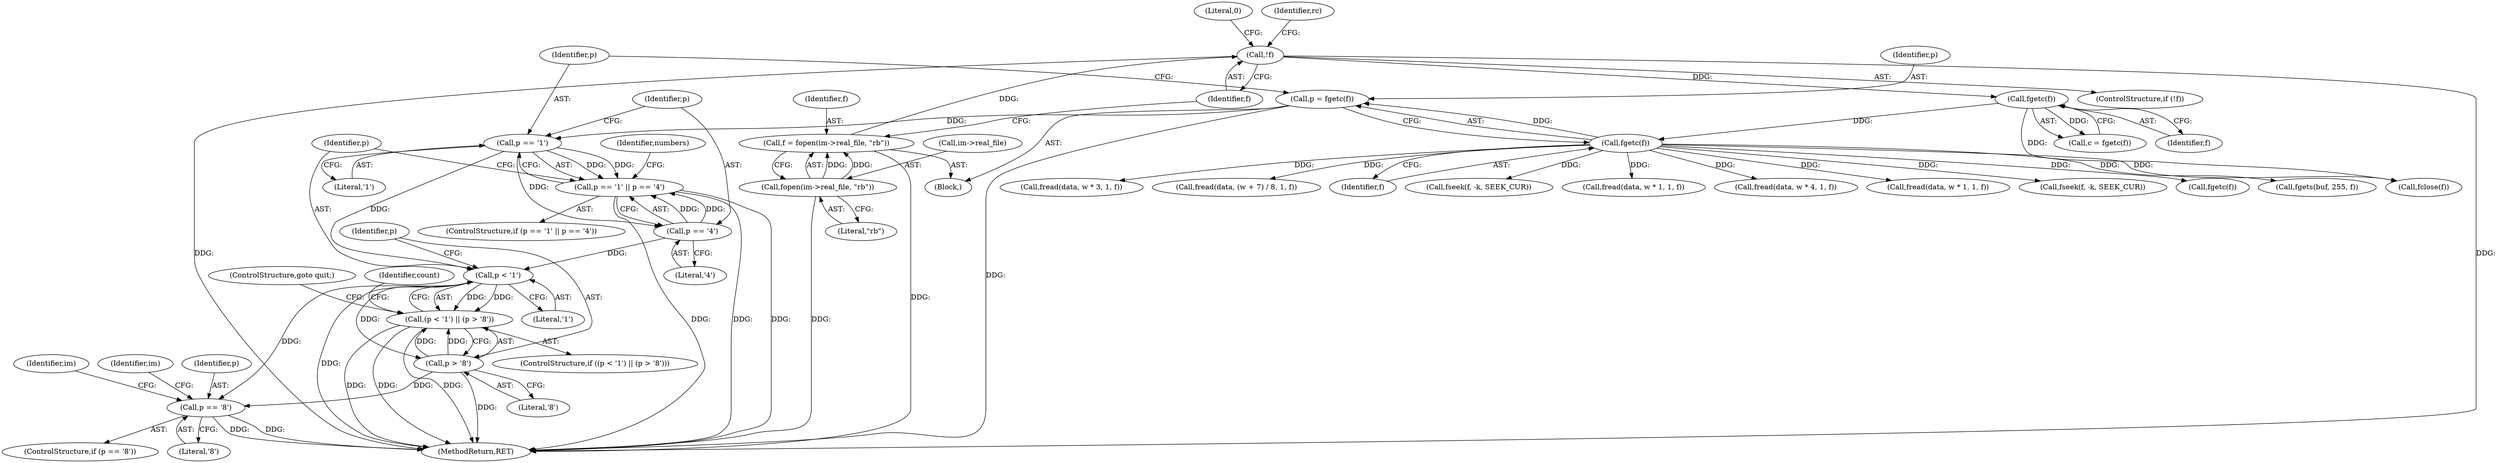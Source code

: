 digraph "0_enlightment_c21beaf1780cf3ca291735ae7d58a3dde63277a2@API" {
"1000199" [label="(Call,p = fgetc(f))"];
"1000201" [label="(Call,fgetc(f))"];
"1000192" [label="(Call,fgetc(f))"];
"1000183" [label="(Call,!f)"];
"1000175" [label="(Call,f = fopen(im->real_file, \"rb\"))"];
"1000177" [label="(Call,fopen(im->real_file, \"rb\"))"];
"1000205" [label="(Call,p == '1')"];
"1000204" [label="(Call,p == '1' || p == '4')"];
"1000208" [label="(Call,p == '4')"];
"1000216" [label="(Call,p < '1')"];
"1000215" [label="(Call,(p < '1') || (p > '8'))"];
"1000219" [label="(Call,p > '8')"];
"1000356" [label="(Call,p == '8')"];
"1000357" [label="(Identifier,p)"];
"1000367" [label="(Identifier,im)"];
"1001312" [label="(Call,fread(data, w * 3, 1, f))"];
"1001057" [label="(Call,fread(data, (w + 7) / 8, 1, f))"];
"1000178" [label="(Call,im->real_file)"];
"1000219" [label="(Call,p > '8')"];
"1000202" [label="(Identifier,f)"];
"1000216" [label="(Call,p < '1')"];
"1000207" [label="(Literal,'1')"];
"1000852" [label="(Call,fseek(f, -k, SEEK_CUR))"];
"1000200" [label="(Identifier,p)"];
"1000186" [label="(Literal,0)"];
"1001169" [label="(Call,fread(data, w * 1, 1, f))"];
"1001600" [label="(Call,fread(data, w * 4, 1, f))"];
"1000222" [label="(ControlStructure,goto quit;)"];
"1000182" [label="(ControlStructure,if (!f))"];
"1000134" [label="(Block,)"];
"1000224" [label="(Identifier,count)"];
"1000209" [label="(Identifier,p)"];
"1000221" [label="(Literal,'8')"];
"1000201" [label="(Call,fgetc(f))"];
"1000204" [label="(Call,p == '1' || p == '4')"];
"1000212" [label="(Identifier,numbers)"];
"1000208" [label="(Call,p == '4')"];
"1000217" [label="(Identifier,p)"];
"1001750" [label="(MethodReturn,RET)"];
"1000192" [label="(Call,fgetc(f))"];
"1000206" [label="(Identifier,p)"];
"1000218" [label="(Literal,'1')"];
"1000188" [label="(Identifier,rc)"];
"1000184" [label="(Identifier,f)"];
"1000214" [label="(ControlStructure,if ((p < '1') || (p > '8')))"];
"1000215" [label="(Call,(p < '1') || (p > '8'))"];
"1000358" [label="(Literal,'8')"];
"1000183" [label="(Call,!f)"];
"1000220" [label="(Identifier,p)"];
"1000355" [label="(ControlStructure,if (p == '8'))"];
"1001457" [label="(Call,fread(data, w * 1, 1, f))"];
"1001746" [label="(Call,fclose(f))"];
"1000203" [label="(ControlStructure,if (p == '1' || p == '4'))"];
"1000361" [label="(Identifier,im)"];
"1000181" [label="(Literal,\"rb\")"];
"1000176" [label="(Identifier,f)"];
"1000608" [label="(Call,fseek(f, -k, SEEK_CUR))"];
"1000190" [label="(Call,c = fgetc(f))"];
"1000233" [label="(Call,fgetc(f))"];
"1000210" [label="(Literal,'4')"];
"1000175" [label="(Call,f = fopen(im->real_file, \"rb\"))"];
"1000199" [label="(Call,p = fgetc(f))"];
"1000477" [label="(Call,fgets(buf, 255, f))"];
"1000193" [label="(Identifier,f)"];
"1000356" [label="(Call,p == '8')"];
"1000177" [label="(Call,fopen(im->real_file, \"rb\"))"];
"1000205" [label="(Call,p == '1')"];
"1000199" -> "1000134"  [label="AST: "];
"1000199" -> "1000201"  [label="CFG: "];
"1000200" -> "1000199"  [label="AST: "];
"1000201" -> "1000199"  [label="AST: "];
"1000206" -> "1000199"  [label="CFG: "];
"1000199" -> "1001750"  [label="DDG: "];
"1000201" -> "1000199"  [label="DDG: "];
"1000199" -> "1000205"  [label="DDG: "];
"1000201" -> "1000202"  [label="CFG: "];
"1000202" -> "1000201"  [label="AST: "];
"1000192" -> "1000201"  [label="DDG: "];
"1000201" -> "1000233"  [label="DDG: "];
"1000201" -> "1000477"  [label="DDG: "];
"1000201" -> "1000608"  [label="DDG: "];
"1000201" -> "1000852"  [label="DDG: "];
"1000201" -> "1001057"  [label="DDG: "];
"1000201" -> "1001169"  [label="DDG: "];
"1000201" -> "1001312"  [label="DDG: "];
"1000201" -> "1001457"  [label="DDG: "];
"1000201" -> "1001600"  [label="DDG: "];
"1000201" -> "1001746"  [label="DDG: "];
"1000192" -> "1000190"  [label="AST: "];
"1000192" -> "1000193"  [label="CFG: "];
"1000193" -> "1000192"  [label="AST: "];
"1000190" -> "1000192"  [label="CFG: "];
"1000192" -> "1000190"  [label="DDG: "];
"1000183" -> "1000192"  [label="DDG: "];
"1000192" -> "1001746"  [label="DDG: "];
"1000183" -> "1000182"  [label="AST: "];
"1000183" -> "1000184"  [label="CFG: "];
"1000184" -> "1000183"  [label="AST: "];
"1000186" -> "1000183"  [label="CFG: "];
"1000188" -> "1000183"  [label="CFG: "];
"1000183" -> "1001750"  [label="DDG: "];
"1000183" -> "1001750"  [label="DDG: "];
"1000175" -> "1000183"  [label="DDG: "];
"1000175" -> "1000134"  [label="AST: "];
"1000175" -> "1000177"  [label="CFG: "];
"1000176" -> "1000175"  [label="AST: "];
"1000177" -> "1000175"  [label="AST: "];
"1000184" -> "1000175"  [label="CFG: "];
"1000175" -> "1001750"  [label="DDG: "];
"1000177" -> "1000175"  [label="DDG: "];
"1000177" -> "1000175"  [label="DDG: "];
"1000177" -> "1000181"  [label="CFG: "];
"1000178" -> "1000177"  [label="AST: "];
"1000181" -> "1000177"  [label="AST: "];
"1000177" -> "1001750"  [label="DDG: "];
"1000205" -> "1000204"  [label="AST: "];
"1000205" -> "1000207"  [label="CFG: "];
"1000206" -> "1000205"  [label="AST: "];
"1000207" -> "1000205"  [label="AST: "];
"1000209" -> "1000205"  [label="CFG: "];
"1000204" -> "1000205"  [label="CFG: "];
"1000205" -> "1000204"  [label="DDG: "];
"1000205" -> "1000204"  [label="DDG: "];
"1000205" -> "1000208"  [label="DDG: "];
"1000205" -> "1000216"  [label="DDG: "];
"1000204" -> "1000203"  [label="AST: "];
"1000204" -> "1000208"  [label="CFG: "];
"1000208" -> "1000204"  [label="AST: "];
"1000212" -> "1000204"  [label="CFG: "];
"1000217" -> "1000204"  [label="CFG: "];
"1000204" -> "1001750"  [label="DDG: "];
"1000204" -> "1001750"  [label="DDG: "];
"1000204" -> "1001750"  [label="DDG: "];
"1000208" -> "1000204"  [label="DDG: "];
"1000208" -> "1000204"  [label="DDG: "];
"1000208" -> "1000210"  [label="CFG: "];
"1000209" -> "1000208"  [label="AST: "];
"1000210" -> "1000208"  [label="AST: "];
"1000208" -> "1000216"  [label="DDG: "];
"1000216" -> "1000215"  [label="AST: "];
"1000216" -> "1000218"  [label="CFG: "];
"1000217" -> "1000216"  [label="AST: "];
"1000218" -> "1000216"  [label="AST: "];
"1000220" -> "1000216"  [label="CFG: "];
"1000215" -> "1000216"  [label="CFG: "];
"1000216" -> "1001750"  [label="DDG: "];
"1000216" -> "1000215"  [label="DDG: "];
"1000216" -> "1000215"  [label="DDG: "];
"1000216" -> "1000219"  [label="DDG: "];
"1000216" -> "1000356"  [label="DDG: "];
"1000215" -> "1000214"  [label="AST: "];
"1000215" -> "1000219"  [label="CFG: "];
"1000219" -> "1000215"  [label="AST: "];
"1000222" -> "1000215"  [label="CFG: "];
"1000224" -> "1000215"  [label="CFG: "];
"1000215" -> "1001750"  [label="DDG: "];
"1000215" -> "1001750"  [label="DDG: "];
"1000215" -> "1001750"  [label="DDG: "];
"1000219" -> "1000215"  [label="DDG: "];
"1000219" -> "1000215"  [label="DDG: "];
"1000219" -> "1000221"  [label="CFG: "];
"1000220" -> "1000219"  [label="AST: "];
"1000221" -> "1000219"  [label="AST: "];
"1000219" -> "1001750"  [label="DDG: "];
"1000219" -> "1000356"  [label="DDG: "];
"1000356" -> "1000355"  [label="AST: "];
"1000356" -> "1000358"  [label="CFG: "];
"1000357" -> "1000356"  [label="AST: "];
"1000358" -> "1000356"  [label="AST: "];
"1000361" -> "1000356"  [label="CFG: "];
"1000367" -> "1000356"  [label="CFG: "];
"1000356" -> "1001750"  [label="DDG: "];
"1000356" -> "1001750"  [label="DDG: "];
}
